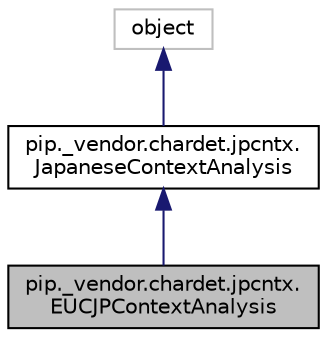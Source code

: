 digraph "pip._vendor.chardet.jpcntx.EUCJPContextAnalysis"
{
  edge [fontname="Helvetica",fontsize="10",labelfontname="Helvetica",labelfontsize="10"];
  node [fontname="Helvetica",fontsize="10",shape=record];
  Node3 [label="pip._vendor.chardet.jpcntx.\lEUCJPContextAnalysis",height=0.2,width=0.4,color="black", fillcolor="grey75", style="filled", fontcolor="black"];
  Node4 -> Node3 [dir="back",color="midnightblue",fontsize="10",style="solid",fontname="Helvetica"];
  Node4 [label="pip._vendor.chardet.jpcntx.\lJapaneseContextAnalysis",height=0.2,width=0.4,color="black", fillcolor="white", style="filled",URL="$classpip_1_1__vendor_1_1chardet_1_1jpcntx_1_1_japanese_context_analysis.html"];
  Node5 -> Node4 [dir="back",color="midnightblue",fontsize="10",style="solid",fontname="Helvetica"];
  Node5 [label="object",height=0.2,width=0.4,color="grey75", fillcolor="white", style="filled"];
}

